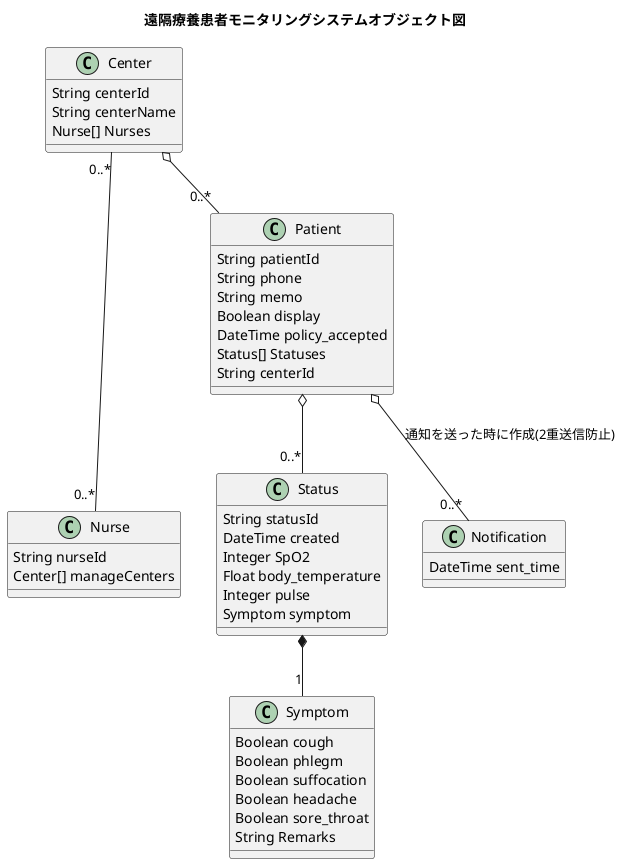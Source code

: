 @startuml RemotePatientMonitoring
title 遠隔療養患者モニタリングシステムオブジェクト図
skinparam backgroundColor white

Center "0..*" --- "0..*" Nurse
Center o-- "0..*" Patient
Patient o-- "0..*" Status
Status *-- "1" Symptom
Patient o-- "0..*" Notification :通知を送った時に作成(2重送信防止)

class Center {
    String centerId
    String centerName
    Nurse[] Nurses
}

class Nurse {
    String nurseId
    Center[] manageCenters
}

class Patient {
    String patientId
    String phone
    String memo
    Boolean display
    DateTime policy_accepted
    Status[] Statuses
    String centerId
}

class Status {
    String statusId
    DateTime created
    Integer SpO2
    Float body_temperature
    Integer pulse
    Symptom symptom
}

class Symptom {
    Boolean cough
    Boolean phlegm
    Boolean suffocation
    Boolean headache
    Boolean sore_throat
    String Remarks
}

class Notification {
    DateTime sent_time
}
@enduml
